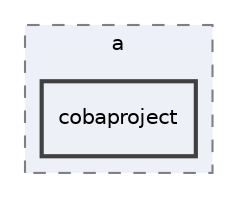 digraph "src/test/java/pws/a/pws/a/cobaproject"
{
 // LATEX_PDF_SIZE
  edge [fontname="Helvetica",fontsize="10",labelfontname="Helvetica",labelfontsize="10"];
  node [fontname="Helvetica",fontsize="10",shape=record];
  compound=true
  subgraph clusterdir_26a3d1937d87fa73563fcec26a2883f3 {
    graph [ bgcolor="#edf0f7", pencolor="grey50", style="filled,dashed,", label="a", fontname="Helvetica", fontsize="10", URL="dir_26a3d1937d87fa73563fcec26a2883f3.html"]
  dir_4535f25d20385a37adf8ecdf3db66c7c [shape=box, label="cobaproject", style="filled,bold,", fillcolor="#edf0f7", color="grey25", URL="dir_4535f25d20385a37adf8ecdf3db66c7c.html"];
  }
}
